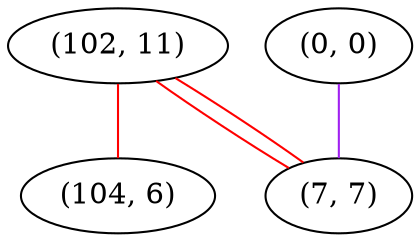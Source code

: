 graph "" {
"(102, 11)";
"(104, 6)";
"(0, 0)";
"(7, 7)";
"(102, 11)" -- "(104, 6)"  [color=red, key=0, weight=1];
"(102, 11)" -- "(7, 7)"  [color=red, key=0, weight=1];
"(102, 11)" -- "(7, 7)"  [color=red, key=1, weight=1];
"(0, 0)" -- "(7, 7)"  [color=purple, key=0, weight=4];
}
